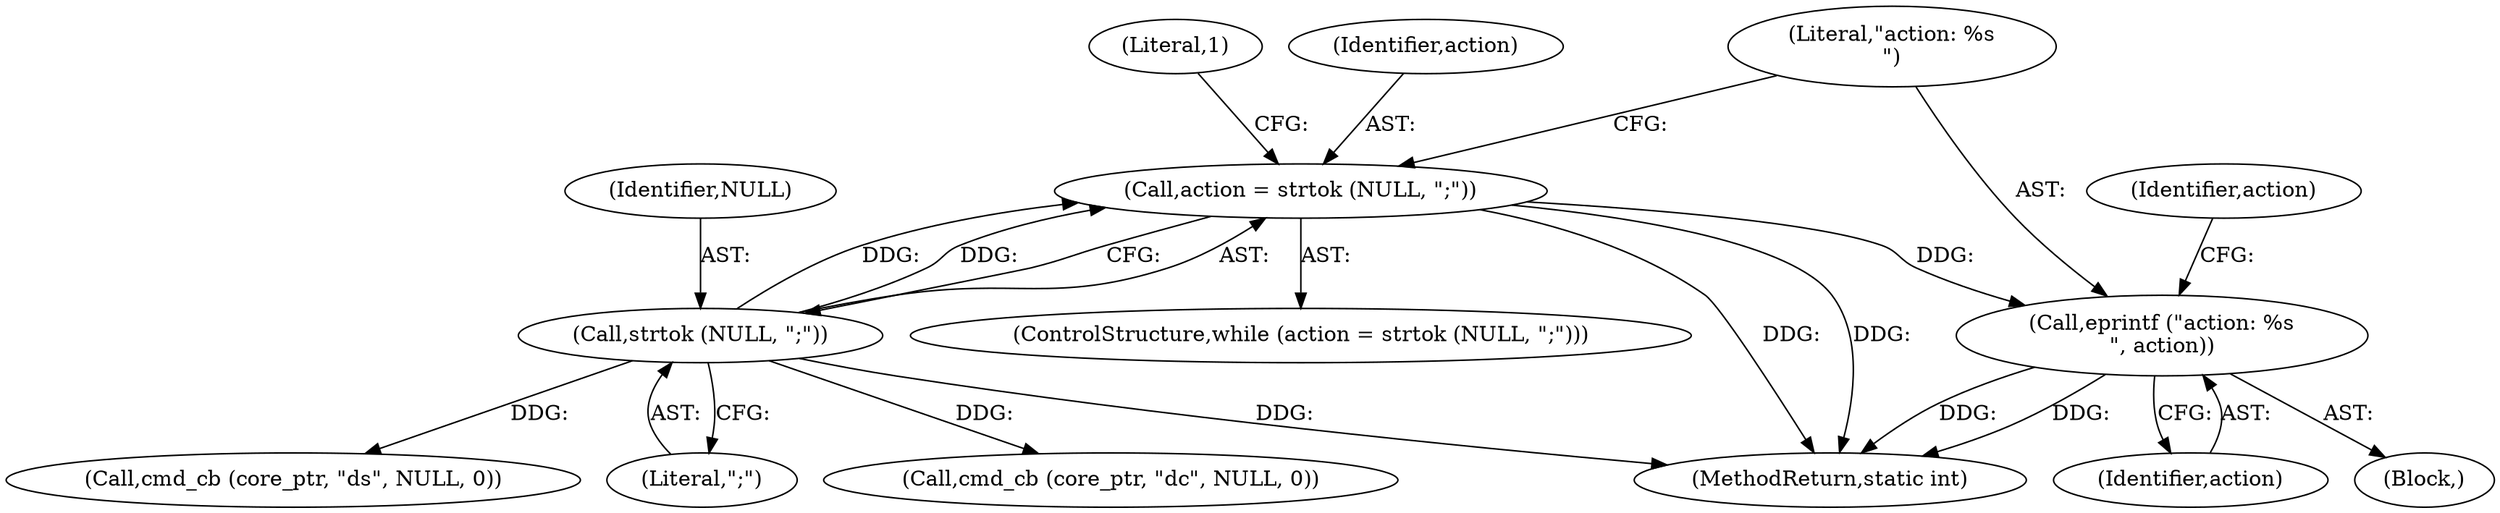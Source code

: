 digraph "0_radare2_796dd28aaa6b9fa76d99c42c4d5ff8b257cc2191@API" {
"1000155" [label="(Call,action = strtok (NULL, \";\"))"];
"1000157" [label="(Call,strtok (NULL, \";\"))"];
"1000161" [label="(Call,eprintf (\"action: %s\n\", action))"];
"1000163" [label="(Identifier,action)"];
"1000161" [label="(Call,eprintf (\"action: %s\n\", action))"];
"1000155" [label="(Call,action = strtok (NULL, \";\"))"];
"1000166" [label="(Identifier,action)"];
"1000154" [label="(ControlStructure,while (action = strtok (NULL, \";\")))"];
"1000192" [label="(Call,cmd_cb (core_ptr, \"dc\", NULL, 0))"];
"1000156" [label="(Identifier,action)"];
"1000216" [label="(Literal,1)"];
"1000159" [label="(Literal,\";\")"];
"1000172" [label="(Call,cmd_cb (core_ptr, \"ds\", NULL, 0))"];
"1000160" [label="(Block,)"];
"1000162" [label="(Literal,\"action: %s\n\")"];
"1000217" [label="(MethodReturn,static int)"];
"1000158" [label="(Identifier,NULL)"];
"1000157" [label="(Call,strtok (NULL, \";\"))"];
"1000155" -> "1000154"  [label="AST: "];
"1000155" -> "1000157"  [label="CFG: "];
"1000156" -> "1000155"  [label="AST: "];
"1000157" -> "1000155"  [label="AST: "];
"1000162" -> "1000155"  [label="CFG: "];
"1000216" -> "1000155"  [label="CFG: "];
"1000155" -> "1000217"  [label="DDG: "];
"1000155" -> "1000217"  [label="DDG: "];
"1000157" -> "1000155"  [label="DDG: "];
"1000157" -> "1000155"  [label="DDG: "];
"1000155" -> "1000161"  [label="DDG: "];
"1000157" -> "1000159"  [label="CFG: "];
"1000158" -> "1000157"  [label="AST: "];
"1000159" -> "1000157"  [label="AST: "];
"1000157" -> "1000217"  [label="DDG: "];
"1000157" -> "1000172"  [label="DDG: "];
"1000157" -> "1000192"  [label="DDG: "];
"1000161" -> "1000160"  [label="AST: "];
"1000161" -> "1000163"  [label="CFG: "];
"1000162" -> "1000161"  [label="AST: "];
"1000163" -> "1000161"  [label="AST: "];
"1000166" -> "1000161"  [label="CFG: "];
"1000161" -> "1000217"  [label="DDG: "];
"1000161" -> "1000217"  [label="DDG: "];
}
